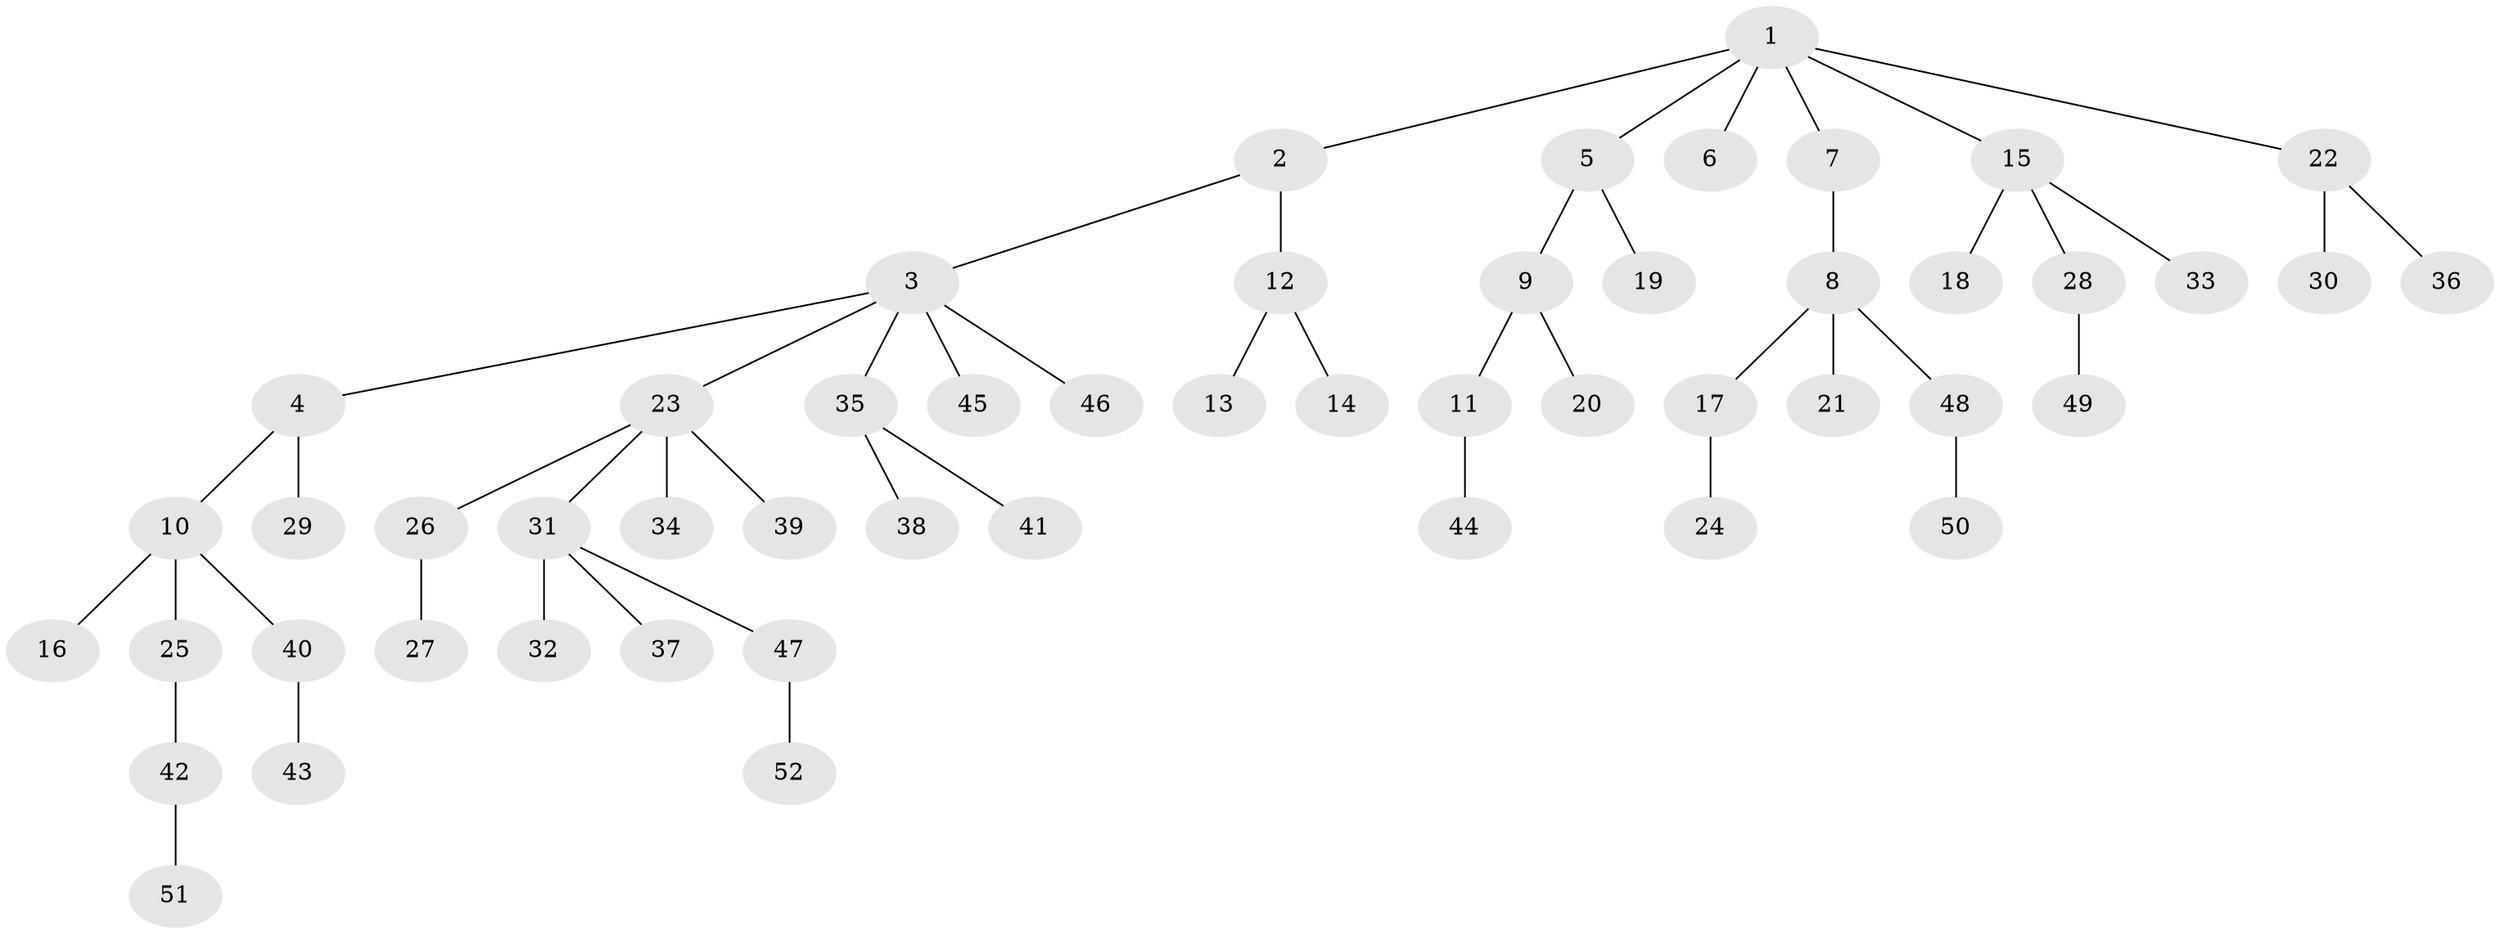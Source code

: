 // Generated by graph-tools (version 1.1) at 2025/50/03/09/25 03:50:17]
// undirected, 52 vertices, 51 edges
graph export_dot {
graph [start="1"]
  node [color=gray90,style=filled];
  1;
  2;
  3;
  4;
  5;
  6;
  7;
  8;
  9;
  10;
  11;
  12;
  13;
  14;
  15;
  16;
  17;
  18;
  19;
  20;
  21;
  22;
  23;
  24;
  25;
  26;
  27;
  28;
  29;
  30;
  31;
  32;
  33;
  34;
  35;
  36;
  37;
  38;
  39;
  40;
  41;
  42;
  43;
  44;
  45;
  46;
  47;
  48;
  49;
  50;
  51;
  52;
  1 -- 2;
  1 -- 5;
  1 -- 6;
  1 -- 7;
  1 -- 15;
  1 -- 22;
  2 -- 3;
  2 -- 12;
  3 -- 4;
  3 -- 23;
  3 -- 35;
  3 -- 45;
  3 -- 46;
  4 -- 10;
  4 -- 29;
  5 -- 9;
  5 -- 19;
  7 -- 8;
  8 -- 17;
  8 -- 21;
  8 -- 48;
  9 -- 11;
  9 -- 20;
  10 -- 16;
  10 -- 25;
  10 -- 40;
  11 -- 44;
  12 -- 13;
  12 -- 14;
  15 -- 18;
  15 -- 28;
  15 -- 33;
  17 -- 24;
  22 -- 30;
  22 -- 36;
  23 -- 26;
  23 -- 31;
  23 -- 34;
  23 -- 39;
  25 -- 42;
  26 -- 27;
  28 -- 49;
  31 -- 32;
  31 -- 37;
  31 -- 47;
  35 -- 38;
  35 -- 41;
  40 -- 43;
  42 -- 51;
  47 -- 52;
  48 -- 50;
}
